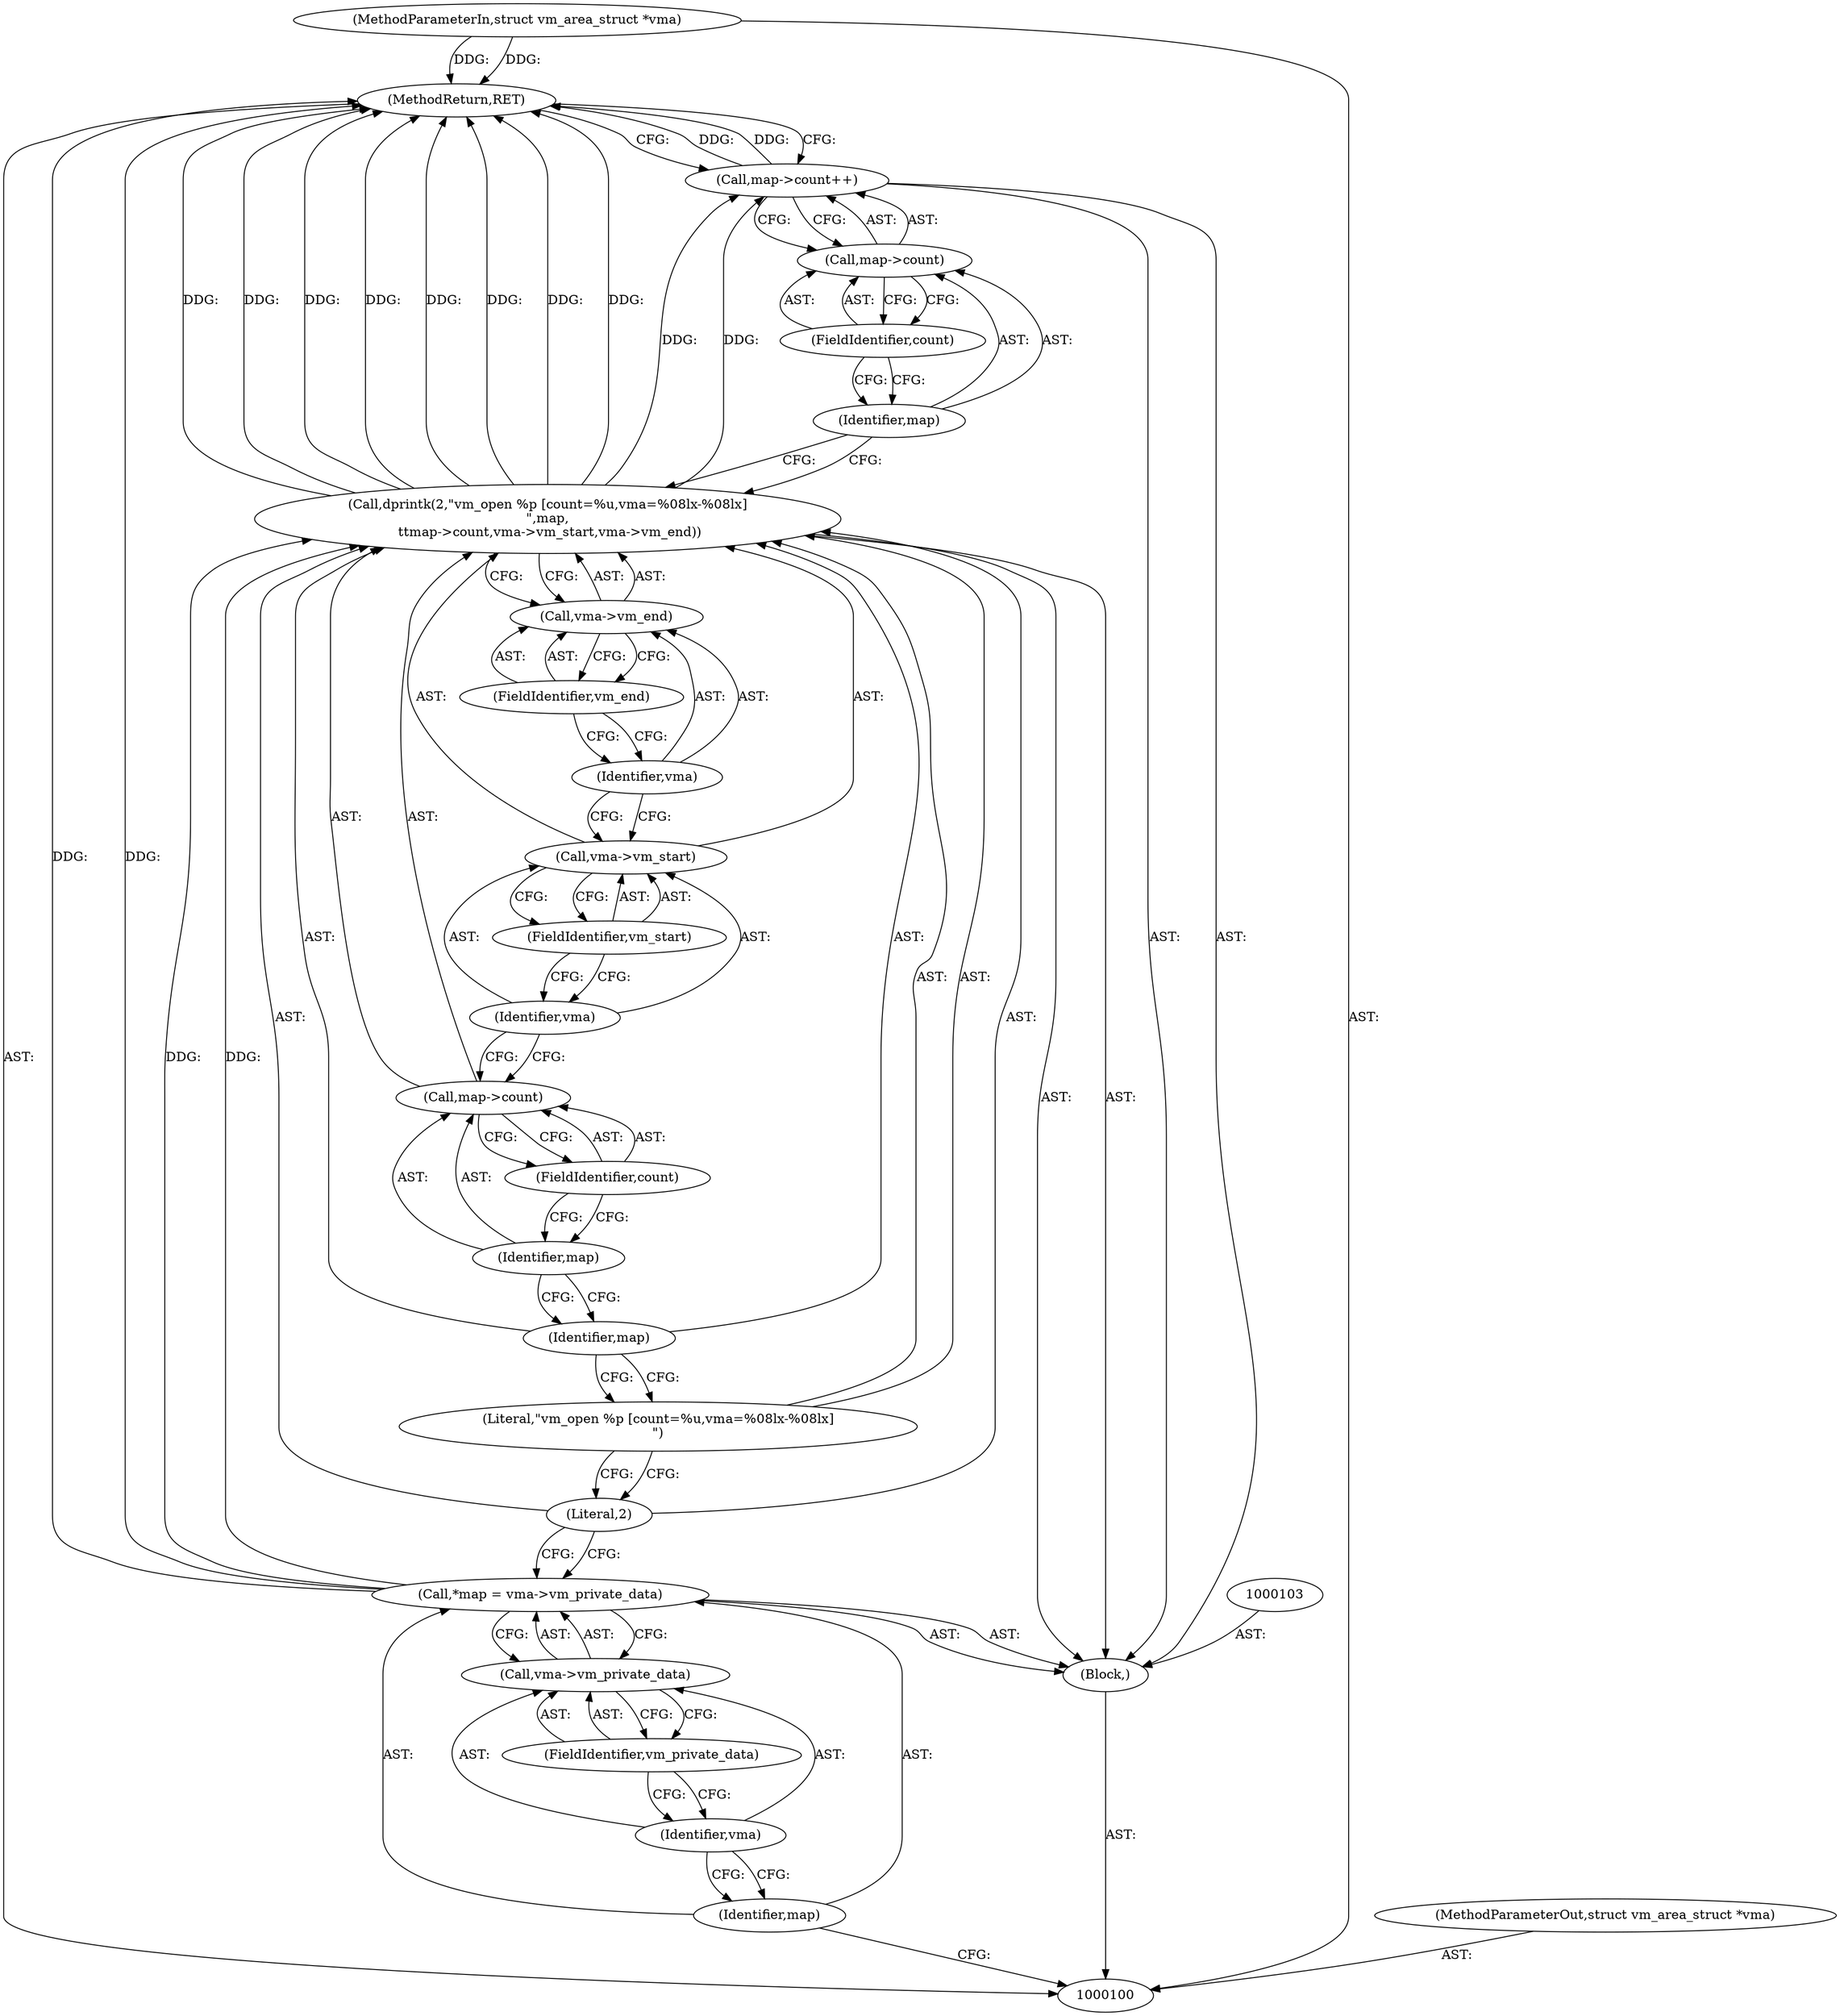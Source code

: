 digraph "0_linux_0b29669c065f60501e7289e1950fa2a618962358_1" {
"1000126" [label="(MethodReturn,RET)"];
"1000101" [label="(MethodParameterIn,struct vm_area_struct *vma)"];
"1000156" [label="(MethodParameterOut,struct vm_area_struct *vma)"];
"1000102" [label="(Block,)"];
"1000104" [label="(Call,*map = vma->vm_private_data)"];
"1000105" [label="(Identifier,map)"];
"1000106" [label="(Call,vma->vm_private_data)"];
"1000107" [label="(Identifier,vma)"];
"1000108" [label="(FieldIdentifier,vm_private_data)"];
"1000109" [label="(Call,dprintk(2,\"vm_open %p [count=%u,vma=%08lx-%08lx]\n\",map,\n \t\tmap->count,vma->vm_start,vma->vm_end))"];
"1000111" [label="(Literal,\"vm_open %p [count=%u,vma=%08lx-%08lx]\n\")"];
"1000112" [label="(Identifier,map)"];
"1000110" [label="(Literal,2)"];
"1000116" [label="(Call,vma->vm_start)"];
"1000117" [label="(Identifier,vma)"];
"1000118" [label="(FieldIdentifier,vm_start)"];
"1000119" [label="(Call,vma->vm_end)"];
"1000120" [label="(Identifier,vma)"];
"1000113" [label="(Call,map->count)"];
"1000114" [label="(Identifier,map)"];
"1000121" [label="(FieldIdentifier,vm_end)"];
"1000115" [label="(FieldIdentifier,count)"];
"1000122" [label="(Call,map->count++)"];
"1000123" [label="(Call,map->count)"];
"1000124" [label="(Identifier,map)"];
"1000125" [label="(FieldIdentifier,count)"];
"1000126" -> "1000100"  [label="AST: "];
"1000126" -> "1000122"  [label="CFG: "];
"1000122" -> "1000126"  [label="DDG: "];
"1000109" -> "1000126"  [label="DDG: "];
"1000109" -> "1000126"  [label="DDG: "];
"1000109" -> "1000126"  [label="DDG: "];
"1000109" -> "1000126"  [label="DDG: "];
"1000101" -> "1000126"  [label="DDG: "];
"1000104" -> "1000126"  [label="DDG: "];
"1000101" -> "1000100"  [label="AST: "];
"1000101" -> "1000126"  [label="DDG: "];
"1000156" -> "1000100"  [label="AST: "];
"1000102" -> "1000100"  [label="AST: "];
"1000103" -> "1000102"  [label="AST: "];
"1000104" -> "1000102"  [label="AST: "];
"1000109" -> "1000102"  [label="AST: "];
"1000122" -> "1000102"  [label="AST: "];
"1000104" -> "1000102"  [label="AST: "];
"1000104" -> "1000106"  [label="CFG: "];
"1000105" -> "1000104"  [label="AST: "];
"1000106" -> "1000104"  [label="AST: "];
"1000110" -> "1000104"  [label="CFG: "];
"1000104" -> "1000126"  [label="DDG: "];
"1000104" -> "1000109"  [label="DDG: "];
"1000105" -> "1000104"  [label="AST: "];
"1000105" -> "1000100"  [label="CFG: "];
"1000107" -> "1000105"  [label="CFG: "];
"1000106" -> "1000104"  [label="AST: "];
"1000106" -> "1000108"  [label="CFG: "];
"1000107" -> "1000106"  [label="AST: "];
"1000108" -> "1000106"  [label="AST: "];
"1000104" -> "1000106"  [label="CFG: "];
"1000107" -> "1000106"  [label="AST: "];
"1000107" -> "1000105"  [label="CFG: "];
"1000108" -> "1000107"  [label="CFG: "];
"1000108" -> "1000106"  [label="AST: "];
"1000108" -> "1000107"  [label="CFG: "];
"1000106" -> "1000108"  [label="CFG: "];
"1000109" -> "1000102"  [label="AST: "];
"1000109" -> "1000119"  [label="CFG: "];
"1000110" -> "1000109"  [label="AST: "];
"1000111" -> "1000109"  [label="AST: "];
"1000112" -> "1000109"  [label="AST: "];
"1000113" -> "1000109"  [label="AST: "];
"1000116" -> "1000109"  [label="AST: "];
"1000119" -> "1000109"  [label="AST: "];
"1000124" -> "1000109"  [label="CFG: "];
"1000109" -> "1000126"  [label="DDG: "];
"1000109" -> "1000126"  [label="DDG: "];
"1000109" -> "1000126"  [label="DDG: "];
"1000109" -> "1000126"  [label="DDG: "];
"1000104" -> "1000109"  [label="DDG: "];
"1000109" -> "1000122"  [label="DDG: "];
"1000111" -> "1000109"  [label="AST: "];
"1000111" -> "1000110"  [label="CFG: "];
"1000112" -> "1000111"  [label="CFG: "];
"1000112" -> "1000109"  [label="AST: "];
"1000112" -> "1000111"  [label="CFG: "];
"1000114" -> "1000112"  [label="CFG: "];
"1000110" -> "1000109"  [label="AST: "];
"1000110" -> "1000104"  [label="CFG: "];
"1000111" -> "1000110"  [label="CFG: "];
"1000116" -> "1000109"  [label="AST: "];
"1000116" -> "1000118"  [label="CFG: "];
"1000117" -> "1000116"  [label="AST: "];
"1000118" -> "1000116"  [label="AST: "];
"1000120" -> "1000116"  [label="CFG: "];
"1000117" -> "1000116"  [label="AST: "];
"1000117" -> "1000113"  [label="CFG: "];
"1000118" -> "1000117"  [label="CFG: "];
"1000118" -> "1000116"  [label="AST: "];
"1000118" -> "1000117"  [label="CFG: "];
"1000116" -> "1000118"  [label="CFG: "];
"1000119" -> "1000109"  [label="AST: "];
"1000119" -> "1000121"  [label="CFG: "];
"1000120" -> "1000119"  [label="AST: "];
"1000121" -> "1000119"  [label="AST: "];
"1000109" -> "1000119"  [label="CFG: "];
"1000120" -> "1000119"  [label="AST: "];
"1000120" -> "1000116"  [label="CFG: "];
"1000121" -> "1000120"  [label="CFG: "];
"1000113" -> "1000109"  [label="AST: "];
"1000113" -> "1000115"  [label="CFG: "];
"1000114" -> "1000113"  [label="AST: "];
"1000115" -> "1000113"  [label="AST: "];
"1000117" -> "1000113"  [label="CFG: "];
"1000114" -> "1000113"  [label="AST: "];
"1000114" -> "1000112"  [label="CFG: "];
"1000115" -> "1000114"  [label="CFG: "];
"1000121" -> "1000119"  [label="AST: "];
"1000121" -> "1000120"  [label="CFG: "];
"1000119" -> "1000121"  [label="CFG: "];
"1000115" -> "1000113"  [label="AST: "];
"1000115" -> "1000114"  [label="CFG: "];
"1000113" -> "1000115"  [label="CFG: "];
"1000122" -> "1000102"  [label="AST: "];
"1000122" -> "1000123"  [label="CFG: "];
"1000123" -> "1000122"  [label="AST: "];
"1000126" -> "1000122"  [label="CFG: "];
"1000122" -> "1000126"  [label="DDG: "];
"1000109" -> "1000122"  [label="DDG: "];
"1000123" -> "1000122"  [label="AST: "];
"1000123" -> "1000125"  [label="CFG: "];
"1000124" -> "1000123"  [label="AST: "];
"1000125" -> "1000123"  [label="AST: "];
"1000122" -> "1000123"  [label="CFG: "];
"1000124" -> "1000123"  [label="AST: "];
"1000124" -> "1000109"  [label="CFG: "];
"1000125" -> "1000124"  [label="CFG: "];
"1000125" -> "1000123"  [label="AST: "];
"1000125" -> "1000124"  [label="CFG: "];
"1000123" -> "1000125"  [label="CFG: "];
}
